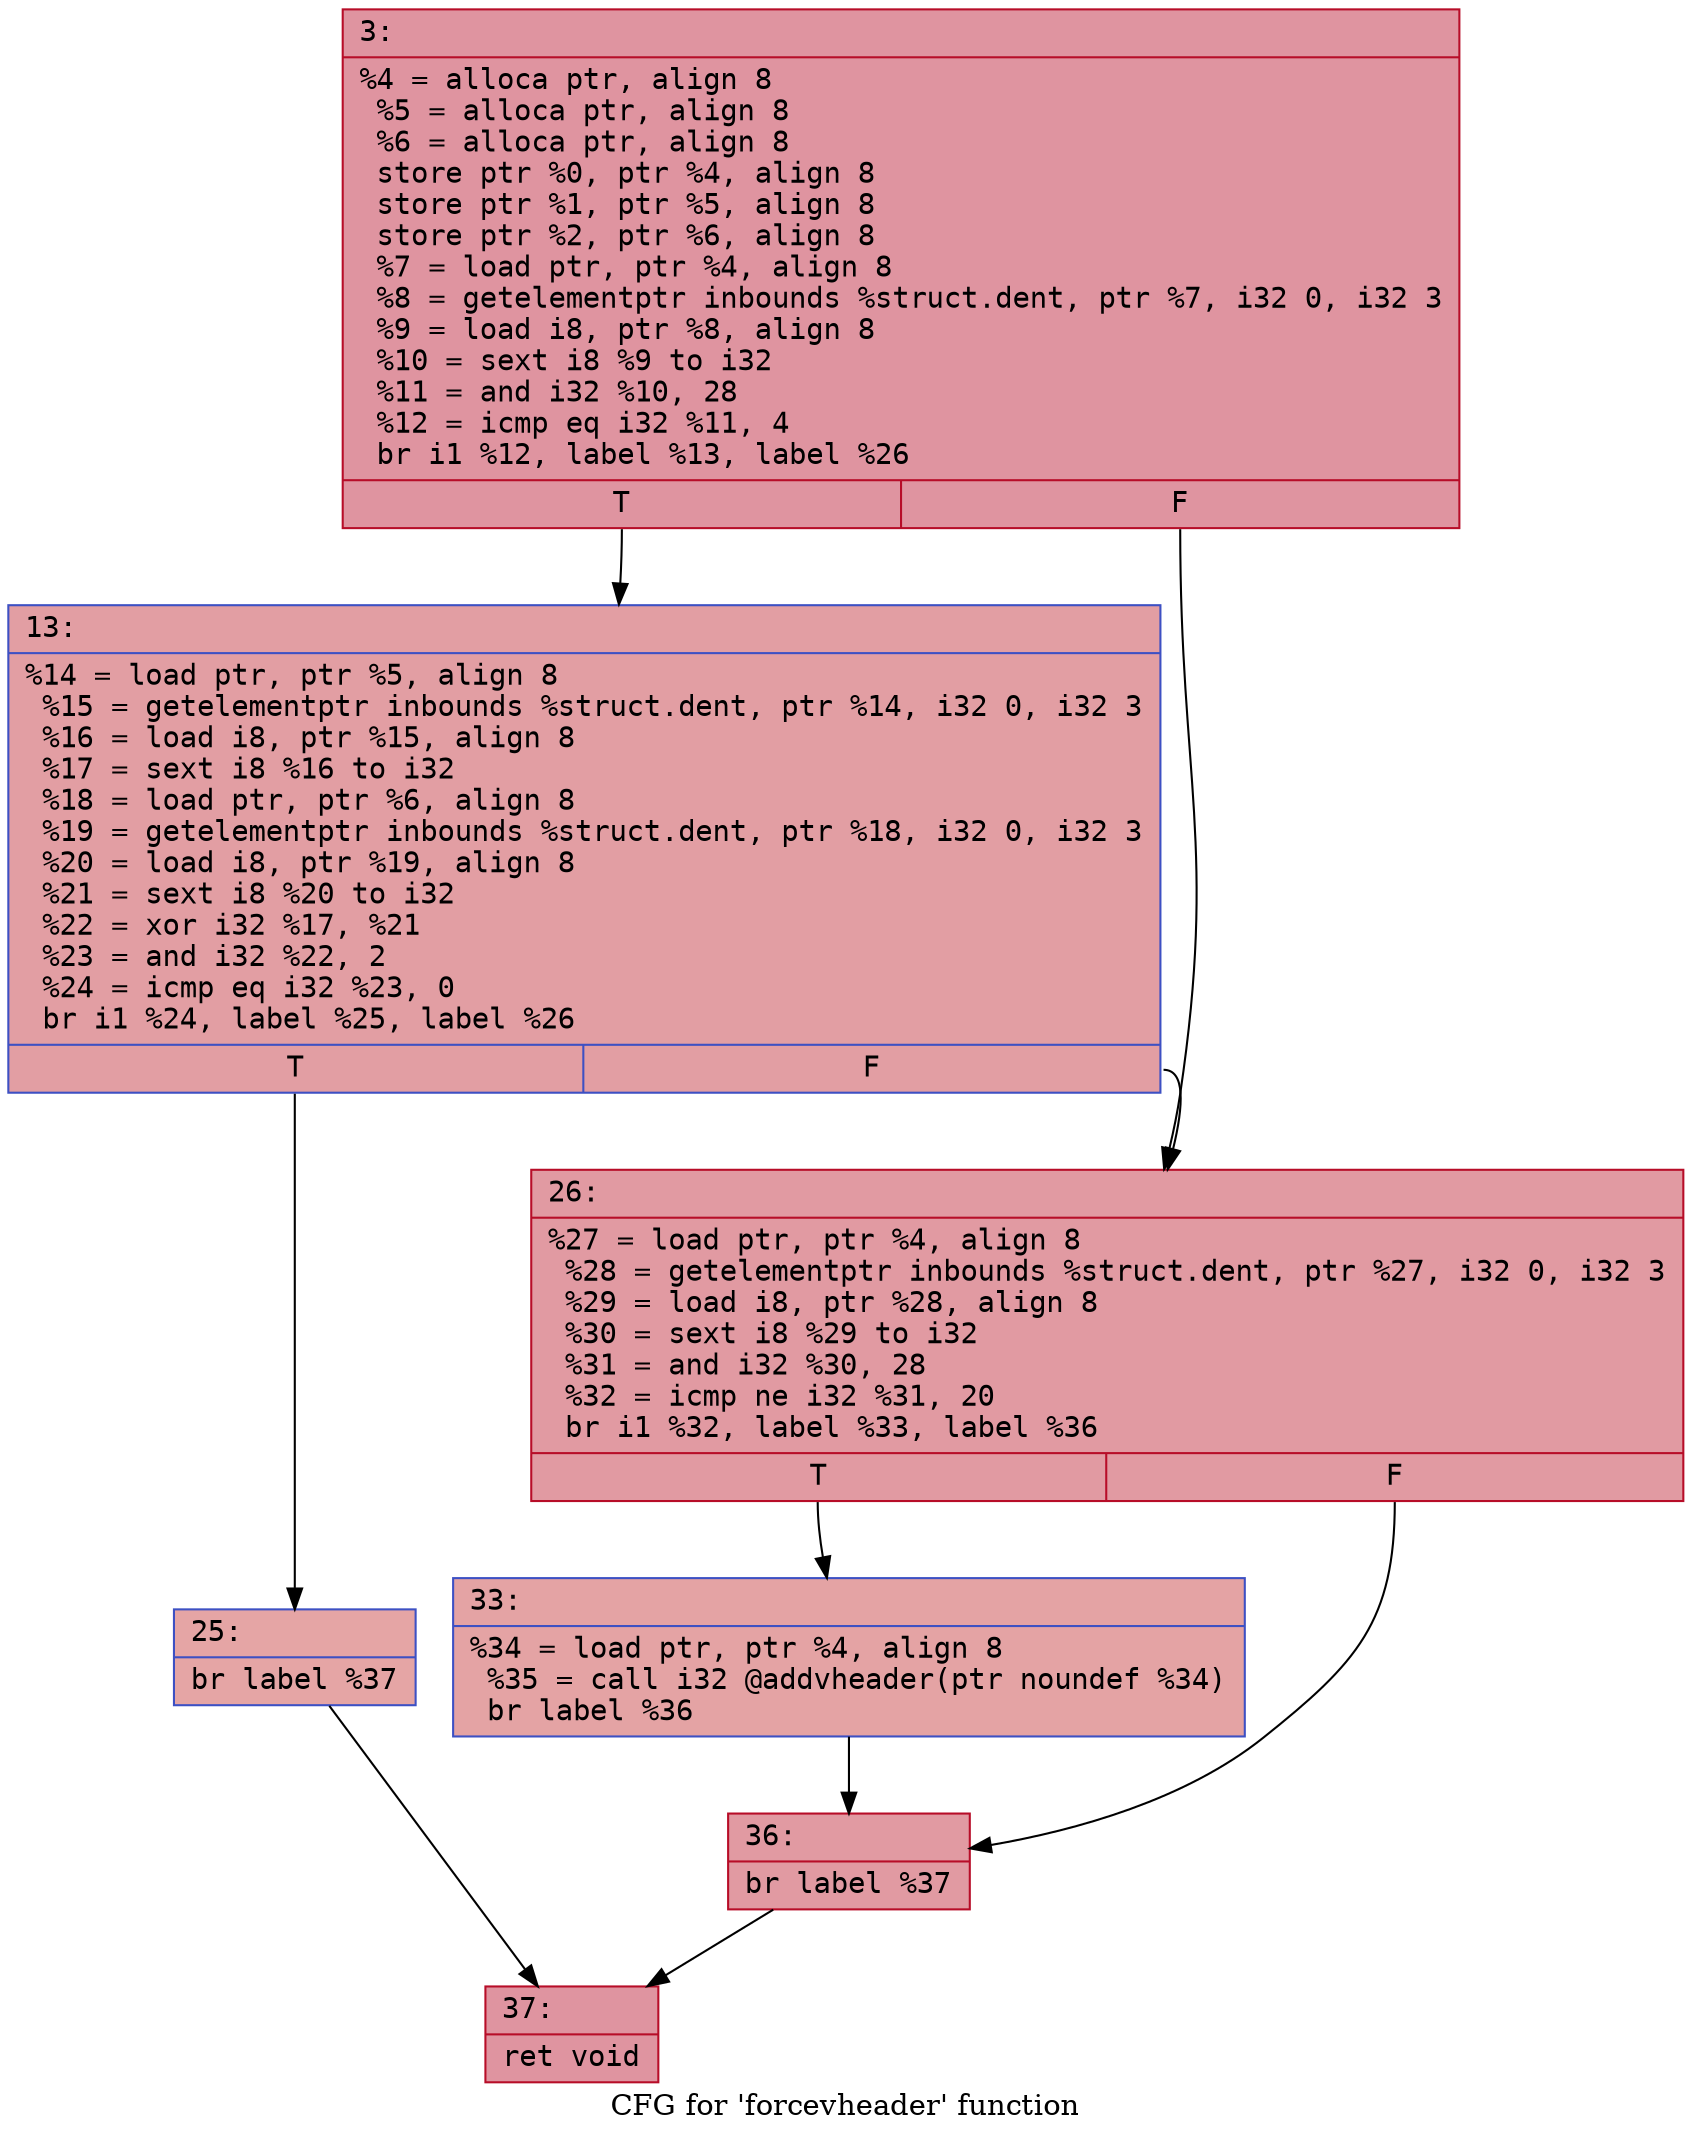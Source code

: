 digraph "CFG for 'forcevheader' function" {
	label="CFG for 'forcevheader' function";

	Node0x6000000d10e0 [shape=record,color="#b70d28ff", style=filled, fillcolor="#b70d2870" fontname="Courier",label="{3:\l|  %4 = alloca ptr, align 8\l  %5 = alloca ptr, align 8\l  %6 = alloca ptr, align 8\l  store ptr %0, ptr %4, align 8\l  store ptr %1, ptr %5, align 8\l  store ptr %2, ptr %6, align 8\l  %7 = load ptr, ptr %4, align 8\l  %8 = getelementptr inbounds %struct.dent, ptr %7, i32 0, i32 3\l  %9 = load i8, ptr %8, align 8\l  %10 = sext i8 %9 to i32\l  %11 = and i32 %10, 28\l  %12 = icmp eq i32 %11, 4\l  br i1 %12, label %13, label %26\l|{<s0>T|<s1>F}}"];
	Node0x6000000d10e0:s0 -> Node0x6000000d1130[tooltip="3 -> 13\nProbability 50.00%" ];
	Node0x6000000d10e0:s1 -> Node0x6000000d11d0[tooltip="3 -> 26\nProbability 50.00%" ];
	Node0x6000000d1130 [shape=record,color="#3d50c3ff", style=filled, fillcolor="#be242e70" fontname="Courier",label="{13:\l|  %14 = load ptr, ptr %5, align 8\l  %15 = getelementptr inbounds %struct.dent, ptr %14, i32 0, i32 3\l  %16 = load i8, ptr %15, align 8\l  %17 = sext i8 %16 to i32\l  %18 = load ptr, ptr %6, align 8\l  %19 = getelementptr inbounds %struct.dent, ptr %18, i32 0, i32 3\l  %20 = load i8, ptr %19, align 8\l  %21 = sext i8 %20 to i32\l  %22 = xor i32 %17, %21\l  %23 = and i32 %22, 2\l  %24 = icmp eq i32 %23, 0\l  br i1 %24, label %25, label %26\l|{<s0>T|<s1>F}}"];
	Node0x6000000d1130:s0 -> Node0x6000000d1180[tooltip="13 -> 25\nProbability 50.00%" ];
	Node0x6000000d1130:s1 -> Node0x6000000d11d0[tooltip="13 -> 26\nProbability 50.00%" ];
	Node0x6000000d1180 [shape=record,color="#3d50c3ff", style=filled, fillcolor="#c5333470" fontname="Courier",label="{25:\l|  br label %37\l}"];
	Node0x6000000d1180 -> Node0x6000000d12c0[tooltip="25 -> 37\nProbability 100.00%" ];
	Node0x6000000d11d0 [shape=record,color="#b70d28ff", style=filled, fillcolor="#bb1b2c70" fontname="Courier",label="{26:\l|  %27 = load ptr, ptr %4, align 8\l  %28 = getelementptr inbounds %struct.dent, ptr %27, i32 0, i32 3\l  %29 = load i8, ptr %28, align 8\l  %30 = sext i8 %29 to i32\l  %31 = and i32 %30, 28\l  %32 = icmp ne i32 %31, 20\l  br i1 %32, label %33, label %36\l|{<s0>T|<s1>F}}"];
	Node0x6000000d11d0:s0 -> Node0x6000000d1220[tooltip="26 -> 33\nProbability 50.00%" ];
	Node0x6000000d11d0:s1 -> Node0x6000000d1270[tooltip="26 -> 36\nProbability 50.00%" ];
	Node0x6000000d1220 [shape=record,color="#3d50c3ff", style=filled, fillcolor="#c32e3170" fontname="Courier",label="{33:\l|  %34 = load ptr, ptr %4, align 8\l  %35 = call i32 @addvheader(ptr noundef %34)\l  br label %36\l}"];
	Node0x6000000d1220 -> Node0x6000000d1270[tooltip="33 -> 36\nProbability 100.00%" ];
	Node0x6000000d1270 [shape=record,color="#b70d28ff", style=filled, fillcolor="#bb1b2c70" fontname="Courier",label="{36:\l|  br label %37\l}"];
	Node0x6000000d1270 -> Node0x6000000d12c0[tooltip="36 -> 37\nProbability 100.00%" ];
	Node0x6000000d12c0 [shape=record,color="#b70d28ff", style=filled, fillcolor="#b70d2870" fontname="Courier",label="{37:\l|  ret void\l}"];
}
